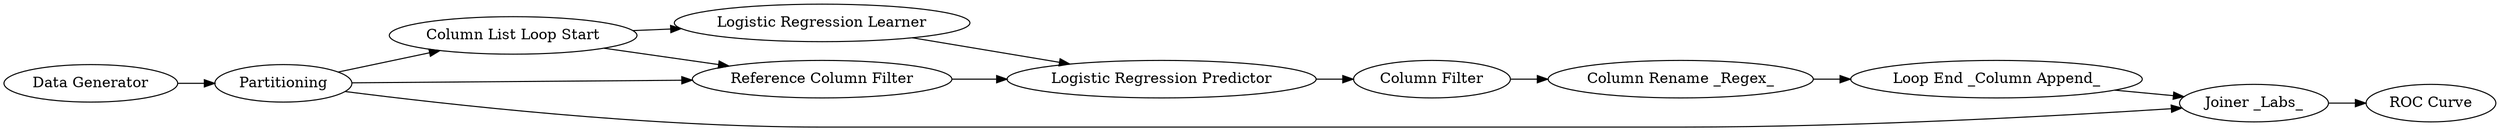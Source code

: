 digraph {
	1 [label="Data Generator"]
	2 [label="Column List Loop Start"]
	3 [label="Logistic Regression Learner"]
	4 [label=Partitioning]
	5 [label="Logistic Regression Predictor"]
	6 [label="Reference Column Filter"]
	7 [label="Column Filter"]
	8 [label="Column Rename _Regex_"]
	9 [label="Loop End _Column Append_"]
	10 [label="ROC Curve"]
	11 [label="Joiner _Labs_"]
	1 -> 4
	2 -> 3
	2 -> 6
	3 -> 5
	4 -> 2
	4 -> 6
	4 -> 11
	5 -> 7
	6 -> 5
	7 -> 8
	8 -> 9
	9 -> 11
	11 -> 10
	rankdir=LR
}

